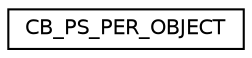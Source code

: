 digraph "Graphical Class Hierarchy"
{
  edge [fontname="Helvetica",fontsize="10",labelfontname="Helvetica",labelfontsize="10"];
  node [fontname="Helvetica",fontsize="10",shape=record];
  rankdir="LR";
  Node1 [label="CB_PS_PER_OBJECT",height=0.2,width=0.4,color="black", fillcolor="white", style="filled",URL="$struct_c_b___p_s___p_e_r___o_b_j_e_c_t.html"];
}
